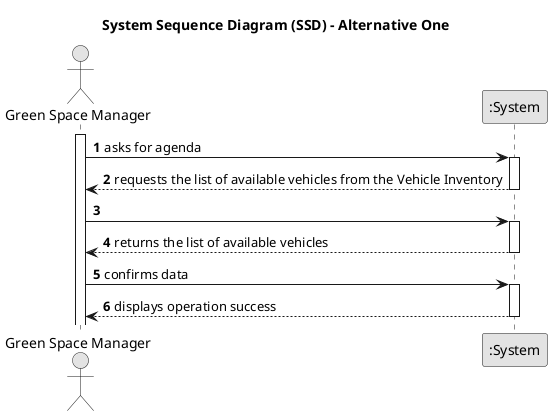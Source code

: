 @startuml
skinparam monochrome true
skinparam packageStyle rectangle
skinparam shadowing false

title System Sequence Diagram (SSD) - Alternative One

autonumber

actor "Green Space Manager" as Employee
participant ":System" as System

activate Employee

    Employee -> System : asks for agenda
    activate System

        System --> Employee : requests the list of available vehicles from the Vehicle Inventory
    deactivate System

    Employee -> System :
    activate System

        System --> Employee : returns the list of available vehicles
    deactivate System

    Employee -> System : confirms data
    activate System

        System --> Employee : displays operation success
    deactivate System

@enduml